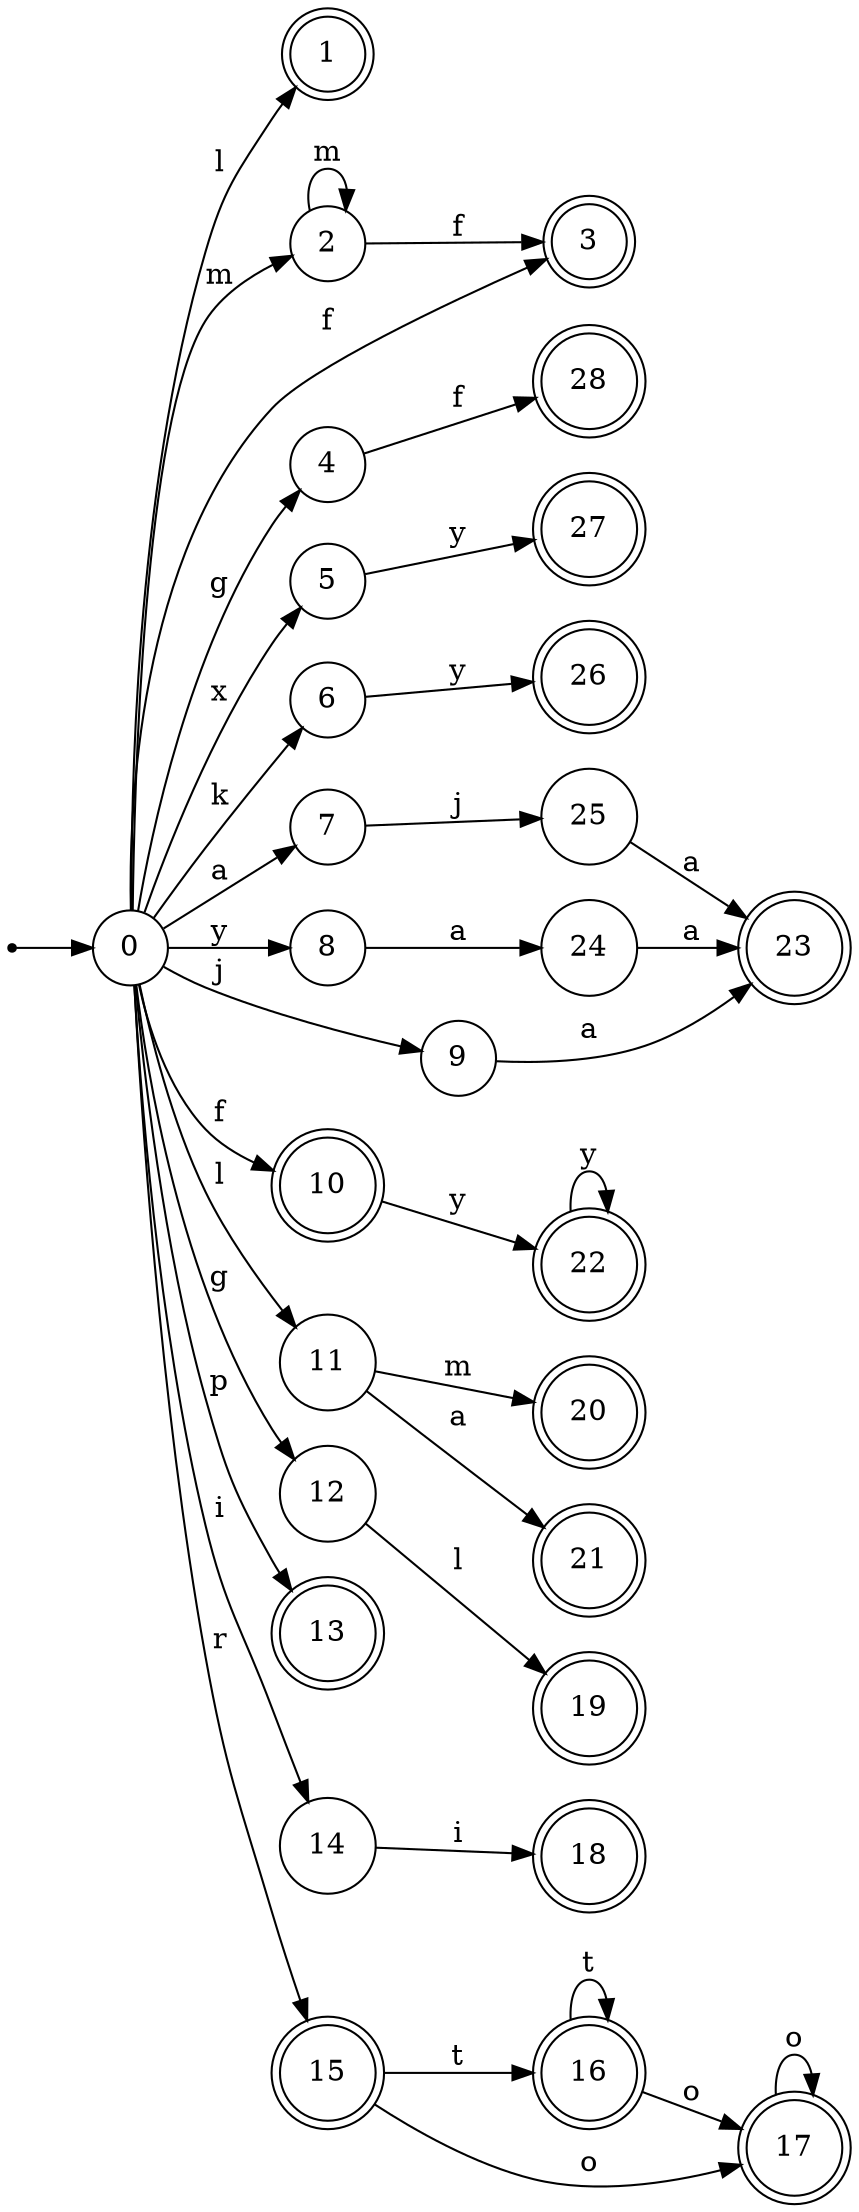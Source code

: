 digraph finite_state_machine {
rankdir=LR;
size="20,20";
node [shape = point]; "dummy0"
node [shape = circle]; "0";
"dummy0" -> "0";
node [shape = doublecircle]; "1";node [shape = circle]; "2";
node [shape = doublecircle]; "3";node [shape = circle]; "4";
node [shape = circle]; "5";
node [shape = circle]; "6";
node [shape = circle]; "7";
node [shape = circle]; "8";
node [shape = circle]; "9";
node [shape = doublecircle]; "10";node [shape = circle]; "11";
node [shape = circle]; "12";
node [shape = doublecircle]; "13";node [shape = circle]; "14";
node [shape = doublecircle]; "15";node [shape = doublecircle]; "16";node [shape = doublecircle]; "17";node [shape = doublecircle]; "18";node [shape = doublecircle]; "19";node [shape = doublecircle]; "20";node [shape = doublecircle]; "21";node [shape = doublecircle]; "22";node [shape = doublecircle]; "23";node [shape = circle]; "24";
node [shape = circle]; "25";
node [shape = doublecircle]; "26";node [shape = doublecircle]; "27";node [shape = doublecircle]; "28";"0" -> "1" [label = "l"];
 "0" -> "11" [label = "l"];
 "0" -> "2" [label = "m"];
 "0" -> "10" [label = "f"];
 "0" -> "3" [label = "f"];
 "0" -> "4" [label = "g"];
 "0" -> "12" [label = "g"];
 "0" -> "5" [label = "x"];
 "0" -> "6" [label = "k"];
 "0" -> "7" [label = "a"];
 "0" -> "8" [label = "y"];
 "0" -> "9" [label = "j"];
 "0" -> "13" [label = "p"];
 "0" -> "14" [label = "i"];
 "0" -> "15" [label = "r"];
 "15" -> "16" [label = "t"];
 "15" -> "17" [label = "o"];
 "17" -> "17" [label = "o"];
 "16" -> "16" [label = "t"];
 "16" -> "17" [label = "o"];
 "14" -> "18" [label = "i"];
 "12" -> "19" [label = "l"];
 "11" -> "20" [label = "m"];
 "11" -> "21" [label = "a"];
 "10" -> "22" [label = "y"];
 "22" -> "22" [label = "y"];
 "9" -> "23" [label = "a"];
 "8" -> "24" [label = "a"];
 "24" -> "23" [label = "a"];
 "7" -> "25" [label = "j"];
 "25" -> "23" [label = "a"];
 "6" -> "26" [label = "y"];
 "5" -> "27" [label = "y"];
 "4" -> "28" [label = "f"];
 "2" -> "2" [label = "m"];
 "2" -> "3" [label = "f"];
 }
